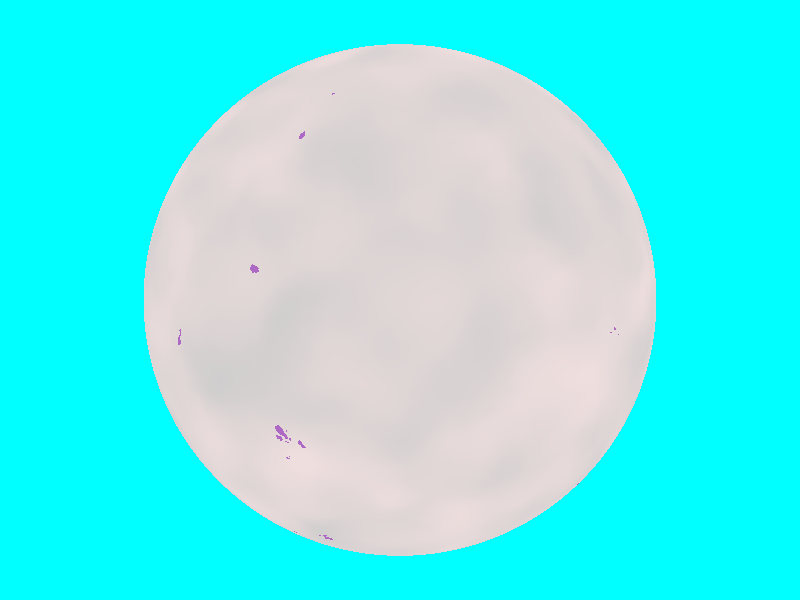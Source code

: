   #include "colors.inc"    // The include files contain
  #include "stones.inc"    // pre-defined scene elements
  #include "textures.inc"    // pre-defined scene elements
  #include "shapes.inc"
  #include "glass.inc"
  #include "metals.inc"
  #include "woods.inc"        
  
  background { color Cyan }
  camera {
    location <0, 2, -3>
    look_at  <0, 1,  2>
  }
  sphere {
    <0, 1, 2>, 2
    texture { PinkAlabaster }
    finish { Shiny }
  }
  light_source { <2, 4, -3> color White}                                                                             